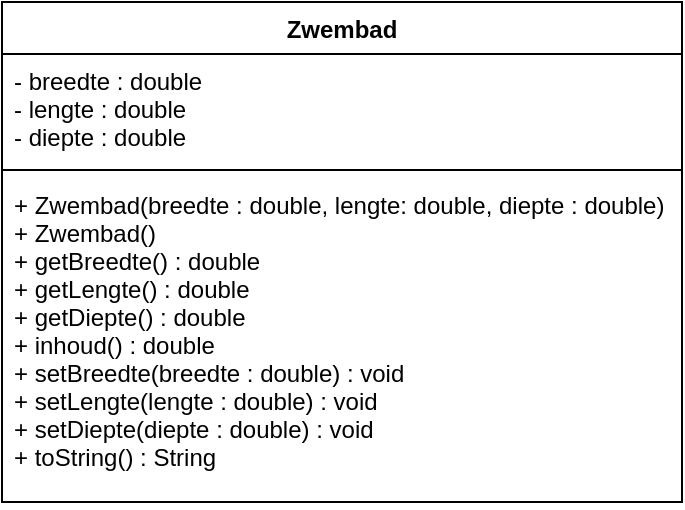 <mxfile version="12.5.3" type="device"><diagram id="qIAYwPWOoB-oEKEqbmd5" name="Page-1"><mxGraphModel dx="621" dy="483" grid="1" gridSize="10" guides="1" tooltips="1" connect="1" arrows="1" fold="1" page="1" pageScale="1" pageWidth="1169" pageHeight="827" math="0" shadow="0"><root><mxCell id="0"/><mxCell id="1" parent="0"/><mxCell id="xl16ljoRtIH2Jby9StvP-1" value="Zwembad" style="swimlane;fontStyle=1;align=center;verticalAlign=top;childLayout=stackLayout;horizontal=1;startSize=26;horizontalStack=0;resizeParent=1;resizeParentMax=0;resizeLast=0;collapsible=1;marginBottom=0;" parent="1" vertex="1"><mxGeometry x="20" y="20" width="340" height="250" as="geometry"/></mxCell><mxCell id="xl16ljoRtIH2Jby9StvP-2" value="- breedte : double&#10;- lengte : double&#10;- diepte : double" style="text;strokeColor=none;fillColor=none;align=left;verticalAlign=top;spacingLeft=4;spacingRight=4;overflow=hidden;rotatable=0;points=[[0,0.5],[1,0.5]];portConstraint=eastwest;" parent="xl16ljoRtIH2Jby9StvP-1" vertex="1"><mxGeometry y="26" width="340" height="54" as="geometry"/></mxCell><mxCell id="xl16ljoRtIH2Jby9StvP-3" value="" style="line;strokeWidth=1;fillColor=none;align=left;verticalAlign=middle;spacingTop=-1;spacingLeft=3;spacingRight=3;rotatable=0;labelPosition=right;points=[];portConstraint=eastwest;" parent="xl16ljoRtIH2Jby9StvP-1" vertex="1"><mxGeometry y="80" width="340" height="8" as="geometry"/></mxCell><mxCell id="xl16ljoRtIH2Jby9StvP-4" value="+ Zwembad(breedte : double, lengte: double, diepte : double)&#10;+ Zwembad()&#10;+ getBreedte() : double&#10;+ getLengte() : double&#10;+ getDiepte() : double&#10;+ inhoud() : double&#10;+ setBreedte(breedte : double) : void&#10;+ setLengte(lengte : double) : void&#10;+ setDiepte(diepte : double) : void&#10;+ toString() : String" style="text;strokeColor=none;fillColor=none;align=left;verticalAlign=top;spacingLeft=4;spacingRight=4;overflow=hidden;rotatable=0;points=[[0,0.5],[1,0.5]];portConstraint=eastwest;" parent="xl16ljoRtIH2Jby9StvP-1" vertex="1"><mxGeometry y="88" width="340" height="162" as="geometry"/></mxCell></root></mxGraphModel></diagram></mxfile>